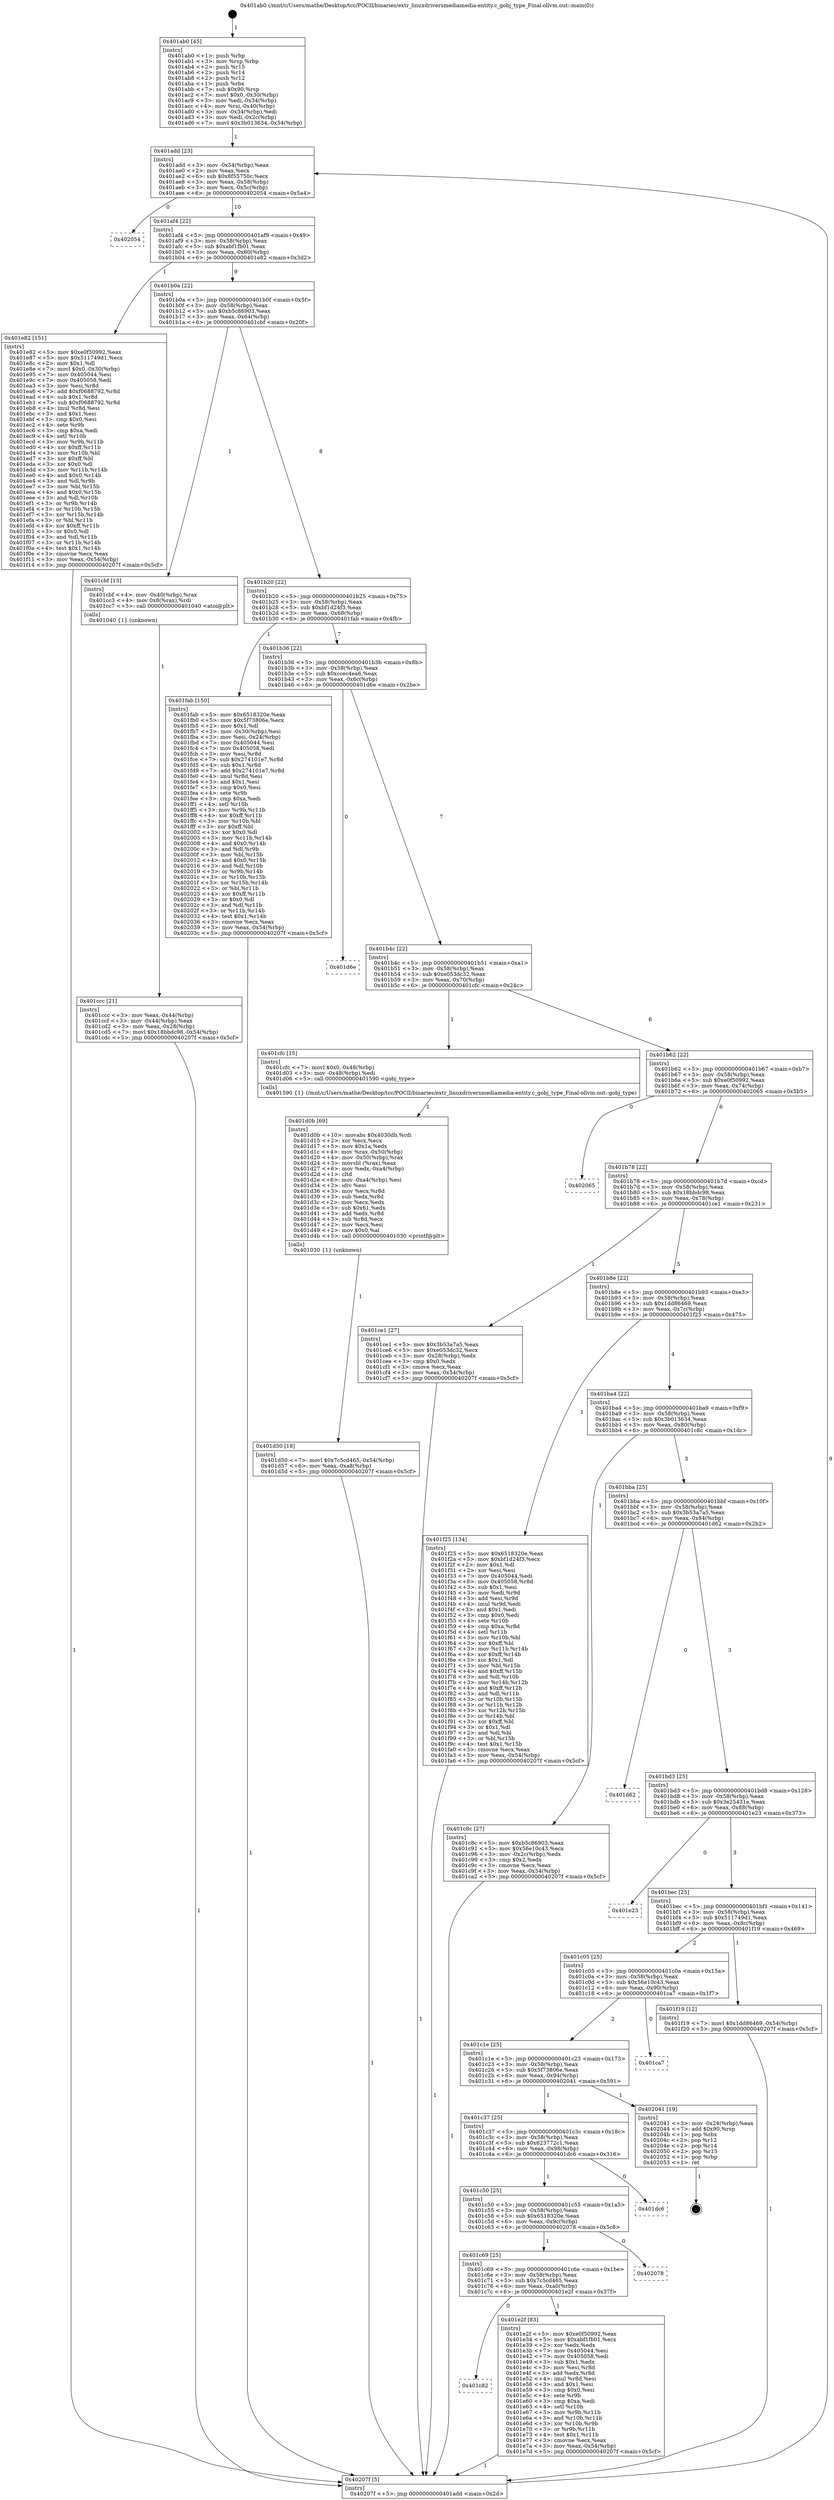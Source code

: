 digraph "0x401ab0" {
  label = "0x401ab0 (/mnt/c/Users/mathe/Desktop/tcc/POCII/binaries/extr_linuxdriversmediamedia-entity.c_gobj_type_Final-ollvm.out::main(0))"
  labelloc = "t"
  node[shape=record]

  Entry [label="",width=0.3,height=0.3,shape=circle,fillcolor=black,style=filled]
  "0x401add" [label="{
     0x401add [23]\l
     | [instrs]\l
     &nbsp;&nbsp;0x401add \<+3\>: mov -0x54(%rbp),%eax\l
     &nbsp;&nbsp;0x401ae0 \<+2\>: mov %eax,%ecx\l
     &nbsp;&nbsp;0x401ae2 \<+6\>: sub $0x8f55750c,%ecx\l
     &nbsp;&nbsp;0x401ae8 \<+3\>: mov %eax,-0x58(%rbp)\l
     &nbsp;&nbsp;0x401aeb \<+3\>: mov %ecx,-0x5c(%rbp)\l
     &nbsp;&nbsp;0x401aee \<+6\>: je 0000000000402054 \<main+0x5a4\>\l
  }"]
  "0x402054" [label="{
     0x402054\l
  }", style=dashed]
  "0x401af4" [label="{
     0x401af4 [22]\l
     | [instrs]\l
     &nbsp;&nbsp;0x401af4 \<+5\>: jmp 0000000000401af9 \<main+0x49\>\l
     &nbsp;&nbsp;0x401af9 \<+3\>: mov -0x58(%rbp),%eax\l
     &nbsp;&nbsp;0x401afc \<+5\>: sub $0xabf1fb01,%eax\l
     &nbsp;&nbsp;0x401b01 \<+3\>: mov %eax,-0x60(%rbp)\l
     &nbsp;&nbsp;0x401b04 \<+6\>: je 0000000000401e82 \<main+0x3d2\>\l
  }"]
  Exit [label="",width=0.3,height=0.3,shape=circle,fillcolor=black,style=filled,peripheries=2]
  "0x401e82" [label="{
     0x401e82 [151]\l
     | [instrs]\l
     &nbsp;&nbsp;0x401e82 \<+5\>: mov $0xe0f50992,%eax\l
     &nbsp;&nbsp;0x401e87 \<+5\>: mov $0x511749d1,%ecx\l
     &nbsp;&nbsp;0x401e8c \<+2\>: mov $0x1,%dl\l
     &nbsp;&nbsp;0x401e8e \<+7\>: movl $0x0,-0x30(%rbp)\l
     &nbsp;&nbsp;0x401e95 \<+7\>: mov 0x405044,%esi\l
     &nbsp;&nbsp;0x401e9c \<+7\>: mov 0x405058,%edi\l
     &nbsp;&nbsp;0x401ea3 \<+3\>: mov %esi,%r8d\l
     &nbsp;&nbsp;0x401ea6 \<+7\>: add $0xf0688792,%r8d\l
     &nbsp;&nbsp;0x401ead \<+4\>: sub $0x1,%r8d\l
     &nbsp;&nbsp;0x401eb1 \<+7\>: sub $0xf0688792,%r8d\l
     &nbsp;&nbsp;0x401eb8 \<+4\>: imul %r8d,%esi\l
     &nbsp;&nbsp;0x401ebc \<+3\>: and $0x1,%esi\l
     &nbsp;&nbsp;0x401ebf \<+3\>: cmp $0x0,%esi\l
     &nbsp;&nbsp;0x401ec2 \<+4\>: sete %r9b\l
     &nbsp;&nbsp;0x401ec6 \<+3\>: cmp $0xa,%edi\l
     &nbsp;&nbsp;0x401ec9 \<+4\>: setl %r10b\l
     &nbsp;&nbsp;0x401ecd \<+3\>: mov %r9b,%r11b\l
     &nbsp;&nbsp;0x401ed0 \<+4\>: xor $0xff,%r11b\l
     &nbsp;&nbsp;0x401ed4 \<+3\>: mov %r10b,%bl\l
     &nbsp;&nbsp;0x401ed7 \<+3\>: xor $0xff,%bl\l
     &nbsp;&nbsp;0x401eda \<+3\>: xor $0x0,%dl\l
     &nbsp;&nbsp;0x401edd \<+3\>: mov %r11b,%r14b\l
     &nbsp;&nbsp;0x401ee0 \<+4\>: and $0x0,%r14b\l
     &nbsp;&nbsp;0x401ee4 \<+3\>: and %dl,%r9b\l
     &nbsp;&nbsp;0x401ee7 \<+3\>: mov %bl,%r15b\l
     &nbsp;&nbsp;0x401eea \<+4\>: and $0x0,%r15b\l
     &nbsp;&nbsp;0x401eee \<+3\>: and %dl,%r10b\l
     &nbsp;&nbsp;0x401ef1 \<+3\>: or %r9b,%r14b\l
     &nbsp;&nbsp;0x401ef4 \<+3\>: or %r10b,%r15b\l
     &nbsp;&nbsp;0x401ef7 \<+3\>: xor %r15b,%r14b\l
     &nbsp;&nbsp;0x401efa \<+3\>: or %bl,%r11b\l
     &nbsp;&nbsp;0x401efd \<+4\>: xor $0xff,%r11b\l
     &nbsp;&nbsp;0x401f01 \<+3\>: or $0x0,%dl\l
     &nbsp;&nbsp;0x401f04 \<+3\>: and %dl,%r11b\l
     &nbsp;&nbsp;0x401f07 \<+3\>: or %r11b,%r14b\l
     &nbsp;&nbsp;0x401f0a \<+4\>: test $0x1,%r14b\l
     &nbsp;&nbsp;0x401f0e \<+3\>: cmovne %ecx,%eax\l
     &nbsp;&nbsp;0x401f11 \<+3\>: mov %eax,-0x54(%rbp)\l
     &nbsp;&nbsp;0x401f14 \<+5\>: jmp 000000000040207f \<main+0x5cf\>\l
  }"]
  "0x401b0a" [label="{
     0x401b0a [22]\l
     | [instrs]\l
     &nbsp;&nbsp;0x401b0a \<+5\>: jmp 0000000000401b0f \<main+0x5f\>\l
     &nbsp;&nbsp;0x401b0f \<+3\>: mov -0x58(%rbp),%eax\l
     &nbsp;&nbsp;0x401b12 \<+5\>: sub $0xb5c86903,%eax\l
     &nbsp;&nbsp;0x401b17 \<+3\>: mov %eax,-0x64(%rbp)\l
     &nbsp;&nbsp;0x401b1a \<+6\>: je 0000000000401cbf \<main+0x20f\>\l
  }"]
  "0x401c82" [label="{
     0x401c82\l
  }", style=dashed]
  "0x401cbf" [label="{
     0x401cbf [13]\l
     | [instrs]\l
     &nbsp;&nbsp;0x401cbf \<+4\>: mov -0x40(%rbp),%rax\l
     &nbsp;&nbsp;0x401cc3 \<+4\>: mov 0x8(%rax),%rdi\l
     &nbsp;&nbsp;0x401cc7 \<+5\>: call 0000000000401040 \<atoi@plt\>\l
     | [calls]\l
     &nbsp;&nbsp;0x401040 \{1\} (unknown)\l
  }"]
  "0x401b20" [label="{
     0x401b20 [22]\l
     | [instrs]\l
     &nbsp;&nbsp;0x401b20 \<+5\>: jmp 0000000000401b25 \<main+0x75\>\l
     &nbsp;&nbsp;0x401b25 \<+3\>: mov -0x58(%rbp),%eax\l
     &nbsp;&nbsp;0x401b28 \<+5\>: sub $0xbf1d24f3,%eax\l
     &nbsp;&nbsp;0x401b2d \<+3\>: mov %eax,-0x68(%rbp)\l
     &nbsp;&nbsp;0x401b30 \<+6\>: je 0000000000401fab \<main+0x4fb\>\l
  }"]
  "0x401e2f" [label="{
     0x401e2f [83]\l
     | [instrs]\l
     &nbsp;&nbsp;0x401e2f \<+5\>: mov $0xe0f50992,%eax\l
     &nbsp;&nbsp;0x401e34 \<+5\>: mov $0xabf1fb01,%ecx\l
     &nbsp;&nbsp;0x401e39 \<+2\>: xor %edx,%edx\l
     &nbsp;&nbsp;0x401e3b \<+7\>: mov 0x405044,%esi\l
     &nbsp;&nbsp;0x401e42 \<+7\>: mov 0x405058,%edi\l
     &nbsp;&nbsp;0x401e49 \<+3\>: sub $0x1,%edx\l
     &nbsp;&nbsp;0x401e4c \<+3\>: mov %esi,%r8d\l
     &nbsp;&nbsp;0x401e4f \<+3\>: add %edx,%r8d\l
     &nbsp;&nbsp;0x401e52 \<+4\>: imul %r8d,%esi\l
     &nbsp;&nbsp;0x401e56 \<+3\>: and $0x1,%esi\l
     &nbsp;&nbsp;0x401e59 \<+3\>: cmp $0x0,%esi\l
     &nbsp;&nbsp;0x401e5c \<+4\>: sete %r9b\l
     &nbsp;&nbsp;0x401e60 \<+3\>: cmp $0xa,%edi\l
     &nbsp;&nbsp;0x401e63 \<+4\>: setl %r10b\l
     &nbsp;&nbsp;0x401e67 \<+3\>: mov %r9b,%r11b\l
     &nbsp;&nbsp;0x401e6a \<+3\>: and %r10b,%r11b\l
     &nbsp;&nbsp;0x401e6d \<+3\>: xor %r10b,%r9b\l
     &nbsp;&nbsp;0x401e70 \<+3\>: or %r9b,%r11b\l
     &nbsp;&nbsp;0x401e73 \<+4\>: test $0x1,%r11b\l
     &nbsp;&nbsp;0x401e77 \<+3\>: cmovne %ecx,%eax\l
     &nbsp;&nbsp;0x401e7a \<+3\>: mov %eax,-0x54(%rbp)\l
     &nbsp;&nbsp;0x401e7d \<+5\>: jmp 000000000040207f \<main+0x5cf\>\l
  }"]
  "0x401fab" [label="{
     0x401fab [150]\l
     | [instrs]\l
     &nbsp;&nbsp;0x401fab \<+5\>: mov $0x6518320e,%eax\l
     &nbsp;&nbsp;0x401fb0 \<+5\>: mov $0x5f73806e,%ecx\l
     &nbsp;&nbsp;0x401fb5 \<+2\>: mov $0x1,%dl\l
     &nbsp;&nbsp;0x401fb7 \<+3\>: mov -0x30(%rbp),%esi\l
     &nbsp;&nbsp;0x401fba \<+3\>: mov %esi,-0x24(%rbp)\l
     &nbsp;&nbsp;0x401fbd \<+7\>: mov 0x405044,%esi\l
     &nbsp;&nbsp;0x401fc4 \<+7\>: mov 0x405058,%edi\l
     &nbsp;&nbsp;0x401fcb \<+3\>: mov %esi,%r8d\l
     &nbsp;&nbsp;0x401fce \<+7\>: sub $0x274101e7,%r8d\l
     &nbsp;&nbsp;0x401fd5 \<+4\>: sub $0x1,%r8d\l
     &nbsp;&nbsp;0x401fd9 \<+7\>: add $0x274101e7,%r8d\l
     &nbsp;&nbsp;0x401fe0 \<+4\>: imul %r8d,%esi\l
     &nbsp;&nbsp;0x401fe4 \<+3\>: and $0x1,%esi\l
     &nbsp;&nbsp;0x401fe7 \<+3\>: cmp $0x0,%esi\l
     &nbsp;&nbsp;0x401fea \<+4\>: sete %r9b\l
     &nbsp;&nbsp;0x401fee \<+3\>: cmp $0xa,%edi\l
     &nbsp;&nbsp;0x401ff1 \<+4\>: setl %r10b\l
     &nbsp;&nbsp;0x401ff5 \<+3\>: mov %r9b,%r11b\l
     &nbsp;&nbsp;0x401ff8 \<+4\>: xor $0xff,%r11b\l
     &nbsp;&nbsp;0x401ffc \<+3\>: mov %r10b,%bl\l
     &nbsp;&nbsp;0x401fff \<+3\>: xor $0xff,%bl\l
     &nbsp;&nbsp;0x402002 \<+3\>: xor $0x0,%dl\l
     &nbsp;&nbsp;0x402005 \<+3\>: mov %r11b,%r14b\l
     &nbsp;&nbsp;0x402008 \<+4\>: and $0x0,%r14b\l
     &nbsp;&nbsp;0x40200c \<+3\>: and %dl,%r9b\l
     &nbsp;&nbsp;0x40200f \<+3\>: mov %bl,%r15b\l
     &nbsp;&nbsp;0x402012 \<+4\>: and $0x0,%r15b\l
     &nbsp;&nbsp;0x402016 \<+3\>: and %dl,%r10b\l
     &nbsp;&nbsp;0x402019 \<+3\>: or %r9b,%r14b\l
     &nbsp;&nbsp;0x40201c \<+3\>: or %r10b,%r15b\l
     &nbsp;&nbsp;0x40201f \<+3\>: xor %r15b,%r14b\l
     &nbsp;&nbsp;0x402022 \<+3\>: or %bl,%r11b\l
     &nbsp;&nbsp;0x402025 \<+4\>: xor $0xff,%r11b\l
     &nbsp;&nbsp;0x402029 \<+3\>: or $0x0,%dl\l
     &nbsp;&nbsp;0x40202c \<+3\>: and %dl,%r11b\l
     &nbsp;&nbsp;0x40202f \<+3\>: or %r11b,%r14b\l
     &nbsp;&nbsp;0x402032 \<+4\>: test $0x1,%r14b\l
     &nbsp;&nbsp;0x402036 \<+3\>: cmovne %ecx,%eax\l
     &nbsp;&nbsp;0x402039 \<+3\>: mov %eax,-0x54(%rbp)\l
     &nbsp;&nbsp;0x40203c \<+5\>: jmp 000000000040207f \<main+0x5cf\>\l
  }"]
  "0x401b36" [label="{
     0x401b36 [22]\l
     | [instrs]\l
     &nbsp;&nbsp;0x401b36 \<+5\>: jmp 0000000000401b3b \<main+0x8b\>\l
     &nbsp;&nbsp;0x401b3b \<+3\>: mov -0x58(%rbp),%eax\l
     &nbsp;&nbsp;0x401b3e \<+5\>: sub $0xccec4ea6,%eax\l
     &nbsp;&nbsp;0x401b43 \<+3\>: mov %eax,-0x6c(%rbp)\l
     &nbsp;&nbsp;0x401b46 \<+6\>: je 0000000000401d6e \<main+0x2be\>\l
  }"]
  "0x401c69" [label="{
     0x401c69 [25]\l
     | [instrs]\l
     &nbsp;&nbsp;0x401c69 \<+5\>: jmp 0000000000401c6e \<main+0x1be\>\l
     &nbsp;&nbsp;0x401c6e \<+3\>: mov -0x58(%rbp),%eax\l
     &nbsp;&nbsp;0x401c71 \<+5\>: sub $0x7c5cd465,%eax\l
     &nbsp;&nbsp;0x401c76 \<+6\>: mov %eax,-0xa0(%rbp)\l
     &nbsp;&nbsp;0x401c7c \<+6\>: je 0000000000401e2f \<main+0x37f\>\l
  }"]
  "0x401d6e" [label="{
     0x401d6e\l
  }", style=dashed]
  "0x401b4c" [label="{
     0x401b4c [22]\l
     | [instrs]\l
     &nbsp;&nbsp;0x401b4c \<+5\>: jmp 0000000000401b51 \<main+0xa1\>\l
     &nbsp;&nbsp;0x401b51 \<+3\>: mov -0x58(%rbp),%eax\l
     &nbsp;&nbsp;0x401b54 \<+5\>: sub $0xe053dc32,%eax\l
     &nbsp;&nbsp;0x401b59 \<+3\>: mov %eax,-0x70(%rbp)\l
     &nbsp;&nbsp;0x401b5c \<+6\>: je 0000000000401cfc \<main+0x24c\>\l
  }"]
  "0x402078" [label="{
     0x402078\l
  }", style=dashed]
  "0x401cfc" [label="{
     0x401cfc [15]\l
     | [instrs]\l
     &nbsp;&nbsp;0x401cfc \<+7\>: movl $0x0,-0x48(%rbp)\l
     &nbsp;&nbsp;0x401d03 \<+3\>: mov -0x48(%rbp),%edi\l
     &nbsp;&nbsp;0x401d06 \<+5\>: call 0000000000401590 \<gobj_type\>\l
     | [calls]\l
     &nbsp;&nbsp;0x401590 \{1\} (/mnt/c/Users/mathe/Desktop/tcc/POCII/binaries/extr_linuxdriversmediamedia-entity.c_gobj_type_Final-ollvm.out::gobj_type)\l
  }"]
  "0x401b62" [label="{
     0x401b62 [22]\l
     | [instrs]\l
     &nbsp;&nbsp;0x401b62 \<+5\>: jmp 0000000000401b67 \<main+0xb7\>\l
     &nbsp;&nbsp;0x401b67 \<+3\>: mov -0x58(%rbp),%eax\l
     &nbsp;&nbsp;0x401b6a \<+5\>: sub $0xe0f50992,%eax\l
     &nbsp;&nbsp;0x401b6f \<+3\>: mov %eax,-0x74(%rbp)\l
     &nbsp;&nbsp;0x401b72 \<+6\>: je 0000000000402065 \<main+0x5b5\>\l
  }"]
  "0x401c50" [label="{
     0x401c50 [25]\l
     | [instrs]\l
     &nbsp;&nbsp;0x401c50 \<+5\>: jmp 0000000000401c55 \<main+0x1a5\>\l
     &nbsp;&nbsp;0x401c55 \<+3\>: mov -0x58(%rbp),%eax\l
     &nbsp;&nbsp;0x401c58 \<+5\>: sub $0x6518320e,%eax\l
     &nbsp;&nbsp;0x401c5d \<+6\>: mov %eax,-0x9c(%rbp)\l
     &nbsp;&nbsp;0x401c63 \<+6\>: je 0000000000402078 \<main+0x5c8\>\l
  }"]
  "0x402065" [label="{
     0x402065\l
  }", style=dashed]
  "0x401b78" [label="{
     0x401b78 [22]\l
     | [instrs]\l
     &nbsp;&nbsp;0x401b78 \<+5\>: jmp 0000000000401b7d \<main+0xcd\>\l
     &nbsp;&nbsp;0x401b7d \<+3\>: mov -0x58(%rbp),%eax\l
     &nbsp;&nbsp;0x401b80 \<+5\>: sub $0x18bbdc98,%eax\l
     &nbsp;&nbsp;0x401b85 \<+3\>: mov %eax,-0x78(%rbp)\l
     &nbsp;&nbsp;0x401b88 \<+6\>: je 0000000000401ce1 \<main+0x231\>\l
  }"]
  "0x401dc6" [label="{
     0x401dc6\l
  }", style=dashed]
  "0x401ce1" [label="{
     0x401ce1 [27]\l
     | [instrs]\l
     &nbsp;&nbsp;0x401ce1 \<+5\>: mov $0x3b53a7a5,%eax\l
     &nbsp;&nbsp;0x401ce6 \<+5\>: mov $0xe053dc32,%ecx\l
     &nbsp;&nbsp;0x401ceb \<+3\>: mov -0x28(%rbp),%edx\l
     &nbsp;&nbsp;0x401cee \<+3\>: cmp $0x0,%edx\l
     &nbsp;&nbsp;0x401cf1 \<+3\>: cmove %ecx,%eax\l
     &nbsp;&nbsp;0x401cf4 \<+3\>: mov %eax,-0x54(%rbp)\l
     &nbsp;&nbsp;0x401cf7 \<+5\>: jmp 000000000040207f \<main+0x5cf\>\l
  }"]
  "0x401b8e" [label="{
     0x401b8e [22]\l
     | [instrs]\l
     &nbsp;&nbsp;0x401b8e \<+5\>: jmp 0000000000401b93 \<main+0xe3\>\l
     &nbsp;&nbsp;0x401b93 \<+3\>: mov -0x58(%rbp),%eax\l
     &nbsp;&nbsp;0x401b96 \<+5\>: sub $0x1dd86469,%eax\l
     &nbsp;&nbsp;0x401b9b \<+3\>: mov %eax,-0x7c(%rbp)\l
     &nbsp;&nbsp;0x401b9e \<+6\>: je 0000000000401f25 \<main+0x475\>\l
  }"]
  "0x401c37" [label="{
     0x401c37 [25]\l
     | [instrs]\l
     &nbsp;&nbsp;0x401c37 \<+5\>: jmp 0000000000401c3c \<main+0x18c\>\l
     &nbsp;&nbsp;0x401c3c \<+3\>: mov -0x58(%rbp),%eax\l
     &nbsp;&nbsp;0x401c3f \<+5\>: sub $0x623772c1,%eax\l
     &nbsp;&nbsp;0x401c44 \<+6\>: mov %eax,-0x98(%rbp)\l
     &nbsp;&nbsp;0x401c4a \<+6\>: je 0000000000401dc6 \<main+0x316\>\l
  }"]
  "0x401f25" [label="{
     0x401f25 [134]\l
     | [instrs]\l
     &nbsp;&nbsp;0x401f25 \<+5\>: mov $0x6518320e,%eax\l
     &nbsp;&nbsp;0x401f2a \<+5\>: mov $0xbf1d24f3,%ecx\l
     &nbsp;&nbsp;0x401f2f \<+2\>: mov $0x1,%dl\l
     &nbsp;&nbsp;0x401f31 \<+2\>: xor %esi,%esi\l
     &nbsp;&nbsp;0x401f33 \<+7\>: mov 0x405044,%edi\l
     &nbsp;&nbsp;0x401f3a \<+8\>: mov 0x405058,%r8d\l
     &nbsp;&nbsp;0x401f42 \<+3\>: sub $0x1,%esi\l
     &nbsp;&nbsp;0x401f45 \<+3\>: mov %edi,%r9d\l
     &nbsp;&nbsp;0x401f48 \<+3\>: add %esi,%r9d\l
     &nbsp;&nbsp;0x401f4b \<+4\>: imul %r9d,%edi\l
     &nbsp;&nbsp;0x401f4f \<+3\>: and $0x1,%edi\l
     &nbsp;&nbsp;0x401f52 \<+3\>: cmp $0x0,%edi\l
     &nbsp;&nbsp;0x401f55 \<+4\>: sete %r10b\l
     &nbsp;&nbsp;0x401f59 \<+4\>: cmp $0xa,%r8d\l
     &nbsp;&nbsp;0x401f5d \<+4\>: setl %r11b\l
     &nbsp;&nbsp;0x401f61 \<+3\>: mov %r10b,%bl\l
     &nbsp;&nbsp;0x401f64 \<+3\>: xor $0xff,%bl\l
     &nbsp;&nbsp;0x401f67 \<+3\>: mov %r11b,%r14b\l
     &nbsp;&nbsp;0x401f6a \<+4\>: xor $0xff,%r14b\l
     &nbsp;&nbsp;0x401f6e \<+3\>: xor $0x1,%dl\l
     &nbsp;&nbsp;0x401f71 \<+3\>: mov %bl,%r15b\l
     &nbsp;&nbsp;0x401f74 \<+4\>: and $0xff,%r15b\l
     &nbsp;&nbsp;0x401f78 \<+3\>: and %dl,%r10b\l
     &nbsp;&nbsp;0x401f7b \<+3\>: mov %r14b,%r12b\l
     &nbsp;&nbsp;0x401f7e \<+4\>: and $0xff,%r12b\l
     &nbsp;&nbsp;0x401f82 \<+3\>: and %dl,%r11b\l
     &nbsp;&nbsp;0x401f85 \<+3\>: or %r10b,%r15b\l
     &nbsp;&nbsp;0x401f88 \<+3\>: or %r11b,%r12b\l
     &nbsp;&nbsp;0x401f8b \<+3\>: xor %r12b,%r15b\l
     &nbsp;&nbsp;0x401f8e \<+3\>: or %r14b,%bl\l
     &nbsp;&nbsp;0x401f91 \<+3\>: xor $0xff,%bl\l
     &nbsp;&nbsp;0x401f94 \<+3\>: or $0x1,%dl\l
     &nbsp;&nbsp;0x401f97 \<+2\>: and %dl,%bl\l
     &nbsp;&nbsp;0x401f99 \<+3\>: or %bl,%r15b\l
     &nbsp;&nbsp;0x401f9c \<+4\>: test $0x1,%r15b\l
     &nbsp;&nbsp;0x401fa0 \<+3\>: cmovne %ecx,%eax\l
     &nbsp;&nbsp;0x401fa3 \<+3\>: mov %eax,-0x54(%rbp)\l
     &nbsp;&nbsp;0x401fa6 \<+5\>: jmp 000000000040207f \<main+0x5cf\>\l
  }"]
  "0x401ba4" [label="{
     0x401ba4 [22]\l
     | [instrs]\l
     &nbsp;&nbsp;0x401ba4 \<+5\>: jmp 0000000000401ba9 \<main+0xf9\>\l
     &nbsp;&nbsp;0x401ba9 \<+3\>: mov -0x58(%rbp),%eax\l
     &nbsp;&nbsp;0x401bac \<+5\>: sub $0x3b013634,%eax\l
     &nbsp;&nbsp;0x401bb1 \<+3\>: mov %eax,-0x80(%rbp)\l
     &nbsp;&nbsp;0x401bb4 \<+6\>: je 0000000000401c8c \<main+0x1dc\>\l
  }"]
  "0x402041" [label="{
     0x402041 [19]\l
     | [instrs]\l
     &nbsp;&nbsp;0x402041 \<+3\>: mov -0x24(%rbp),%eax\l
     &nbsp;&nbsp;0x402044 \<+7\>: add $0x90,%rsp\l
     &nbsp;&nbsp;0x40204b \<+1\>: pop %rbx\l
     &nbsp;&nbsp;0x40204c \<+2\>: pop %r12\l
     &nbsp;&nbsp;0x40204e \<+2\>: pop %r14\l
     &nbsp;&nbsp;0x402050 \<+2\>: pop %r15\l
     &nbsp;&nbsp;0x402052 \<+1\>: pop %rbp\l
     &nbsp;&nbsp;0x402053 \<+1\>: ret\l
  }"]
  "0x401c8c" [label="{
     0x401c8c [27]\l
     | [instrs]\l
     &nbsp;&nbsp;0x401c8c \<+5\>: mov $0xb5c86903,%eax\l
     &nbsp;&nbsp;0x401c91 \<+5\>: mov $0x56e10c43,%ecx\l
     &nbsp;&nbsp;0x401c96 \<+3\>: mov -0x2c(%rbp),%edx\l
     &nbsp;&nbsp;0x401c99 \<+3\>: cmp $0x2,%edx\l
     &nbsp;&nbsp;0x401c9c \<+3\>: cmovne %ecx,%eax\l
     &nbsp;&nbsp;0x401c9f \<+3\>: mov %eax,-0x54(%rbp)\l
     &nbsp;&nbsp;0x401ca2 \<+5\>: jmp 000000000040207f \<main+0x5cf\>\l
  }"]
  "0x401bba" [label="{
     0x401bba [25]\l
     | [instrs]\l
     &nbsp;&nbsp;0x401bba \<+5\>: jmp 0000000000401bbf \<main+0x10f\>\l
     &nbsp;&nbsp;0x401bbf \<+3\>: mov -0x58(%rbp),%eax\l
     &nbsp;&nbsp;0x401bc2 \<+5\>: sub $0x3b53a7a5,%eax\l
     &nbsp;&nbsp;0x401bc7 \<+6\>: mov %eax,-0x84(%rbp)\l
     &nbsp;&nbsp;0x401bcd \<+6\>: je 0000000000401d62 \<main+0x2b2\>\l
  }"]
  "0x40207f" [label="{
     0x40207f [5]\l
     | [instrs]\l
     &nbsp;&nbsp;0x40207f \<+5\>: jmp 0000000000401add \<main+0x2d\>\l
  }"]
  "0x401ab0" [label="{
     0x401ab0 [45]\l
     | [instrs]\l
     &nbsp;&nbsp;0x401ab0 \<+1\>: push %rbp\l
     &nbsp;&nbsp;0x401ab1 \<+3\>: mov %rsp,%rbp\l
     &nbsp;&nbsp;0x401ab4 \<+2\>: push %r15\l
     &nbsp;&nbsp;0x401ab6 \<+2\>: push %r14\l
     &nbsp;&nbsp;0x401ab8 \<+2\>: push %r12\l
     &nbsp;&nbsp;0x401aba \<+1\>: push %rbx\l
     &nbsp;&nbsp;0x401abb \<+7\>: sub $0x90,%rsp\l
     &nbsp;&nbsp;0x401ac2 \<+7\>: movl $0x0,-0x30(%rbp)\l
     &nbsp;&nbsp;0x401ac9 \<+3\>: mov %edi,-0x34(%rbp)\l
     &nbsp;&nbsp;0x401acc \<+4\>: mov %rsi,-0x40(%rbp)\l
     &nbsp;&nbsp;0x401ad0 \<+3\>: mov -0x34(%rbp),%edi\l
     &nbsp;&nbsp;0x401ad3 \<+3\>: mov %edi,-0x2c(%rbp)\l
     &nbsp;&nbsp;0x401ad6 \<+7\>: movl $0x3b013634,-0x54(%rbp)\l
  }"]
  "0x401ccc" [label="{
     0x401ccc [21]\l
     | [instrs]\l
     &nbsp;&nbsp;0x401ccc \<+3\>: mov %eax,-0x44(%rbp)\l
     &nbsp;&nbsp;0x401ccf \<+3\>: mov -0x44(%rbp),%eax\l
     &nbsp;&nbsp;0x401cd2 \<+3\>: mov %eax,-0x28(%rbp)\l
     &nbsp;&nbsp;0x401cd5 \<+7\>: movl $0x18bbdc98,-0x54(%rbp)\l
     &nbsp;&nbsp;0x401cdc \<+5\>: jmp 000000000040207f \<main+0x5cf\>\l
  }"]
  "0x401d0b" [label="{
     0x401d0b [69]\l
     | [instrs]\l
     &nbsp;&nbsp;0x401d0b \<+10\>: movabs $0x4030db,%rdi\l
     &nbsp;&nbsp;0x401d15 \<+2\>: xor %ecx,%ecx\l
     &nbsp;&nbsp;0x401d17 \<+5\>: mov $0x1a,%edx\l
     &nbsp;&nbsp;0x401d1c \<+4\>: mov %rax,-0x50(%rbp)\l
     &nbsp;&nbsp;0x401d20 \<+4\>: mov -0x50(%rbp),%rax\l
     &nbsp;&nbsp;0x401d24 \<+3\>: movsbl (%rax),%eax\l
     &nbsp;&nbsp;0x401d27 \<+6\>: mov %edx,-0xa4(%rbp)\l
     &nbsp;&nbsp;0x401d2d \<+1\>: cltd\l
     &nbsp;&nbsp;0x401d2e \<+6\>: mov -0xa4(%rbp),%esi\l
     &nbsp;&nbsp;0x401d34 \<+2\>: idiv %esi\l
     &nbsp;&nbsp;0x401d36 \<+3\>: mov %ecx,%r8d\l
     &nbsp;&nbsp;0x401d39 \<+3\>: sub %edx,%r8d\l
     &nbsp;&nbsp;0x401d3c \<+2\>: mov %ecx,%edx\l
     &nbsp;&nbsp;0x401d3e \<+3\>: sub $0x61,%edx\l
     &nbsp;&nbsp;0x401d41 \<+3\>: add %edx,%r8d\l
     &nbsp;&nbsp;0x401d44 \<+3\>: sub %r8d,%ecx\l
     &nbsp;&nbsp;0x401d47 \<+2\>: mov %ecx,%esi\l
     &nbsp;&nbsp;0x401d49 \<+2\>: mov $0x0,%al\l
     &nbsp;&nbsp;0x401d4b \<+5\>: call 0000000000401030 \<printf@plt\>\l
     | [calls]\l
     &nbsp;&nbsp;0x401030 \{1\} (unknown)\l
  }"]
  "0x401d50" [label="{
     0x401d50 [18]\l
     | [instrs]\l
     &nbsp;&nbsp;0x401d50 \<+7\>: movl $0x7c5cd465,-0x54(%rbp)\l
     &nbsp;&nbsp;0x401d57 \<+6\>: mov %eax,-0xa8(%rbp)\l
     &nbsp;&nbsp;0x401d5d \<+5\>: jmp 000000000040207f \<main+0x5cf\>\l
  }"]
  "0x401c1e" [label="{
     0x401c1e [25]\l
     | [instrs]\l
     &nbsp;&nbsp;0x401c1e \<+5\>: jmp 0000000000401c23 \<main+0x173\>\l
     &nbsp;&nbsp;0x401c23 \<+3\>: mov -0x58(%rbp),%eax\l
     &nbsp;&nbsp;0x401c26 \<+5\>: sub $0x5f73806e,%eax\l
     &nbsp;&nbsp;0x401c2b \<+6\>: mov %eax,-0x94(%rbp)\l
     &nbsp;&nbsp;0x401c31 \<+6\>: je 0000000000402041 \<main+0x591\>\l
  }"]
  "0x401d62" [label="{
     0x401d62\l
  }", style=dashed]
  "0x401bd3" [label="{
     0x401bd3 [25]\l
     | [instrs]\l
     &nbsp;&nbsp;0x401bd3 \<+5\>: jmp 0000000000401bd8 \<main+0x128\>\l
     &nbsp;&nbsp;0x401bd8 \<+3\>: mov -0x58(%rbp),%eax\l
     &nbsp;&nbsp;0x401bdb \<+5\>: sub $0x3e25431e,%eax\l
     &nbsp;&nbsp;0x401be0 \<+6\>: mov %eax,-0x88(%rbp)\l
     &nbsp;&nbsp;0x401be6 \<+6\>: je 0000000000401e23 \<main+0x373\>\l
  }"]
  "0x401ca7" [label="{
     0x401ca7\l
  }", style=dashed]
  "0x401e23" [label="{
     0x401e23\l
  }", style=dashed]
  "0x401bec" [label="{
     0x401bec [25]\l
     | [instrs]\l
     &nbsp;&nbsp;0x401bec \<+5\>: jmp 0000000000401bf1 \<main+0x141\>\l
     &nbsp;&nbsp;0x401bf1 \<+3\>: mov -0x58(%rbp),%eax\l
     &nbsp;&nbsp;0x401bf4 \<+5\>: sub $0x511749d1,%eax\l
     &nbsp;&nbsp;0x401bf9 \<+6\>: mov %eax,-0x8c(%rbp)\l
     &nbsp;&nbsp;0x401bff \<+6\>: je 0000000000401f19 \<main+0x469\>\l
  }"]
  "0x401c05" [label="{
     0x401c05 [25]\l
     | [instrs]\l
     &nbsp;&nbsp;0x401c05 \<+5\>: jmp 0000000000401c0a \<main+0x15a\>\l
     &nbsp;&nbsp;0x401c0a \<+3\>: mov -0x58(%rbp),%eax\l
     &nbsp;&nbsp;0x401c0d \<+5\>: sub $0x56e10c43,%eax\l
     &nbsp;&nbsp;0x401c12 \<+6\>: mov %eax,-0x90(%rbp)\l
     &nbsp;&nbsp;0x401c18 \<+6\>: je 0000000000401ca7 \<main+0x1f7\>\l
  }"]
  "0x401f19" [label="{
     0x401f19 [12]\l
     | [instrs]\l
     &nbsp;&nbsp;0x401f19 \<+7\>: movl $0x1dd86469,-0x54(%rbp)\l
     &nbsp;&nbsp;0x401f20 \<+5\>: jmp 000000000040207f \<main+0x5cf\>\l
  }"]
  Entry -> "0x401ab0" [label=" 1"]
  "0x401add" -> "0x402054" [label=" 0"]
  "0x401add" -> "0x401af4" [label=" 10"]
  "0x402041" -> Exit [label=" 1"]
  "0x401af4" -> "0x401e82" [label=" 1"]
  "0x401af4" -> "0x401b0a" [label=" 9"]
  "0x401fab" -> "0x40207f" [label=" 1"]
  "0x401b0a" -> "0x401cbf" [label=" 1"]
  "0x401b0a" -> "0x401b20" [label=" 8"]
  "0x401f25" -> "0x40207f" [label=" 1"]
  "0x401b20" -> "0x401fab" [label=" 1"]
  "0x401b20" -> "0x401b36" [label=" 7"]
  "0x401f19" -> "0x40207f" [label=" 1"]
  "0x401b36" -> "0x401d6e" [label=" 0"]
  "0x401b36" -> "0x401b4c" [label=" 7"]
  "0x401e2f" -> "0x40207f" [label=" 1"]
  "0x401b4c" -> "0x401cfc" [label=" 1"]
  "0x401b4c" -> "0x401b62" [label=" 6"]
  "0x401c69" -> "0x401c82" [label=" 0"]
  "0x401b62" -> "0x402065" [label=" 0"]
  "0x401b62" -> "0x401b78" [label=" 6"]
  "0x401e82" -> "0x40207f" [label=" 1"]
  "0x401b78" -> "0x401ce1" [label=" 1"]
  "0x401b78" -> "0x401b8e" [label=" 5"]
  "0x401c50" -> "0x401c69" [label=" 1"]
  "0x401b8e" -> "0x401f25" [label=" 1"]
  "0x401b8e" -> "0x401ba4" [label=" 4"]
  "0x401c69" -> "0x401e2f" [label=" 1"]
  "0x401ba4" -> "0x401c8c" [label=" 1"]
  "0x401ba4" -> "0x401bba" [label=" 3"]
  "0x401c8c" -> "0x40207f" [label=" 1"]
  "0x401ab0" -> "0x401add" [label=" 1"]
  "0x40207f" -> "0x401add" [label=" 9"]
  "0x401cbf" -> "0x401ccc" [label=" 1"]
  "0x401ccc" -> "0x40207f" [label=" 1"]
  "0x401ce1" -> "0x40207f" [label=" 1"]
  "0x401cfc" -> "0x401d0b" [label=" 1"]
  "0x401d0b" -> "0x401d50" [label=" 1"]
  "0x401d50" -> "0x40207f" [label=" 1"]
  "0x401c37" -> "0x401c50" [label=" 1"]
  "0x401bba" -> "0x401d62" [label=" 0"]
  "0x401bba" -> "0x401bd3" [label=" 3"]
  "0x401c50" -> "0x402078" [label=" 0"]
  "0x401bd3" -> "0x401e23" [label=" 0"]
  "0x401bd3" -> "0x401bec" [label=" 3"]
  "0x401c1e" -> "0x401c37" [label=" 1"]
  "0x401bec" -> "0x401f19" [label=" 1"]
  "0x401bec" -> "0x401c05" [label=" 2"]
  "0x401c1e" -> "0x402041" [label=" 1"]
  "0x401c05" -> "0x401ca7" [label=" 0"]
  "0x401c05" -> "0x401c1e" [label=" 2"]
  "0x401c37" -> "0x401dc6" [label=" 0"]
}
